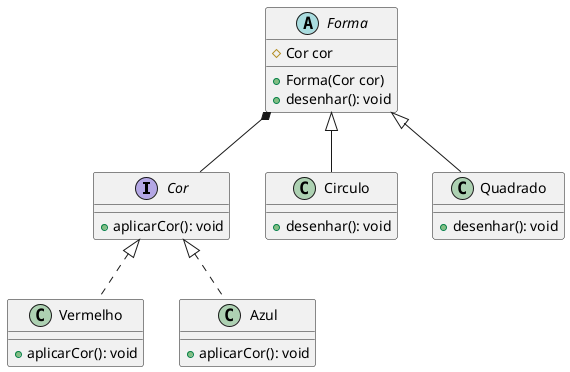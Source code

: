 @startuml
interface Cor {
    + aplicarCor(): void
}

class Vermelho {
    + aplicarCor(): void
}
class Azul {
    + aplicarCor(): void
}

abstract class Forma {
    # Cor cor
    + Forma(Cor cor)
    + desenhar(): void
}

class Circulo {
    + desenhar(): void
}
class Quadrado {
    + desenhar(): void
}

Cor <|.. Vermelho
Cor <|.. Azul
Forma *-- Cor
Forma <|-- Circulo
Forma <|-- Quadrado
@enduml
